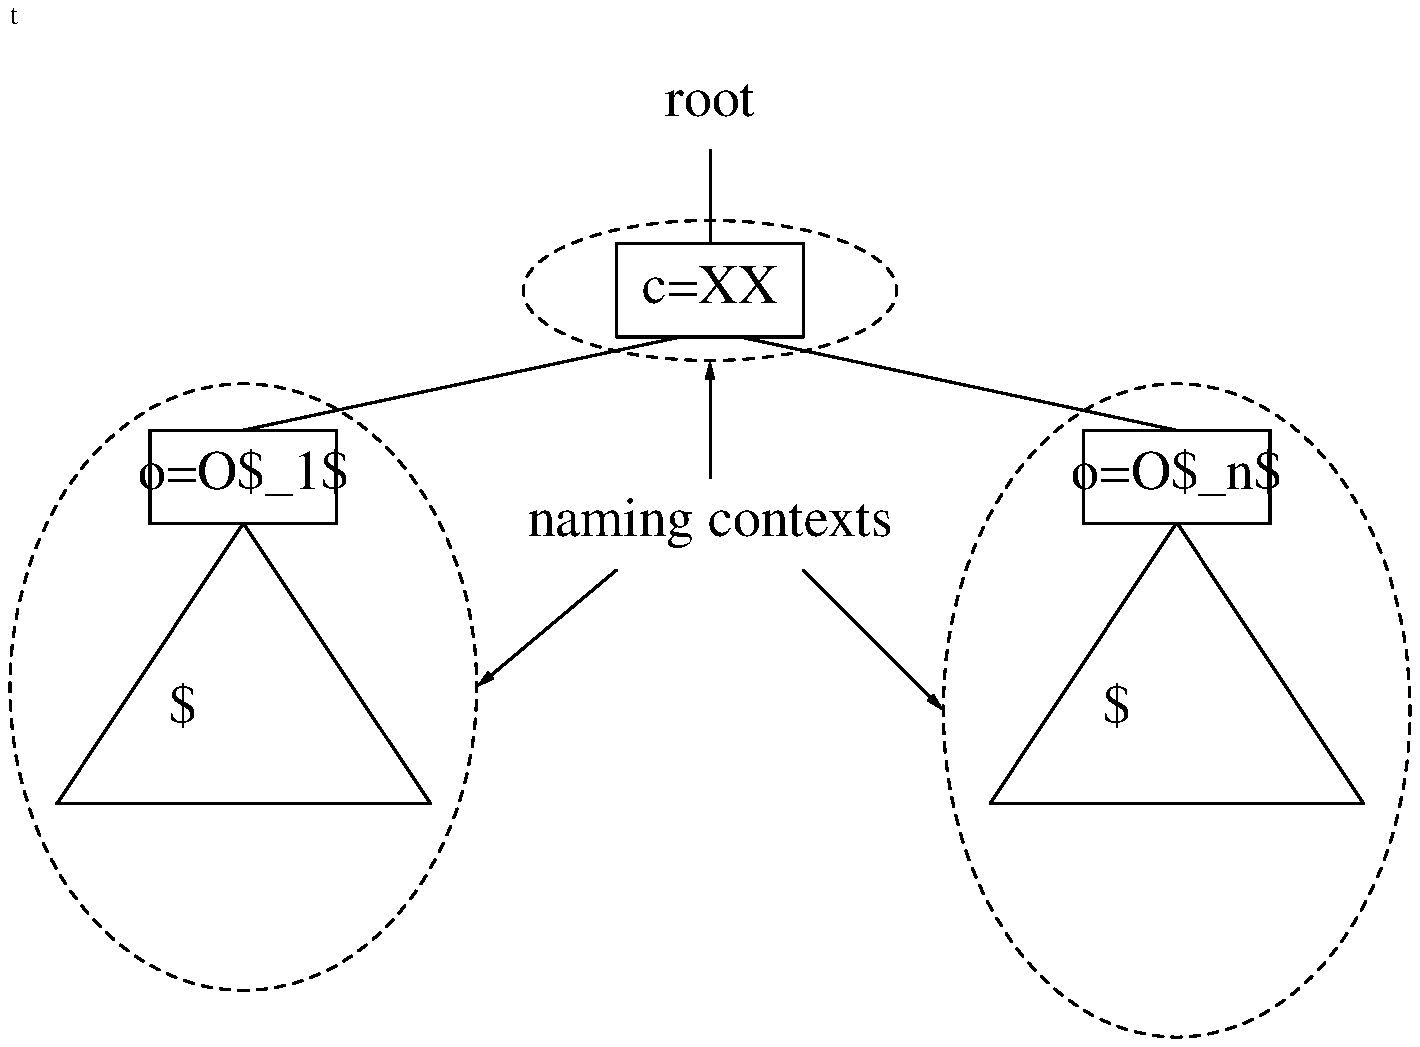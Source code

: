 \tt
.PS 7.0i
.ps 20
boxwid = 4*boxwid/3
##
define subtree @
	line from $1.s \
	     to   ($1.s.x-boxwid, $1.s.y-3*boxht)
	line from ($1.s.x-boxwid, $1.s.y-3*boxht) \
	     to   ($1.s.x+boxwid, $1.s.y-3*boxht)
	line from ($1.s.x+boxwid, $1.s.y-3*boxht) \
	     to $1.s
	move to ($1.s.x, $1.s.y-boxht*2); "$\cdots$"
@
## figure D-23
B1:	box invis "root"
B2:	box with .n at (B1.s.x, B1.s.y-lineht) "c=XX"
	line from B2.n to B1.s
##
B3:	box with .ne at (B2.se.x-linewid*5, B2.se.y-lineht) "o=O$_1$"
B4:	box with .nw at (B2.sw.x+linewid*5, B2.sw.y-lineht) "o=O$_n$"
	line from B3.n to (B2.s.x-boxwid/6, B2.s.y)
	line from B4.n to (B2.s.x+boxwid/6, B2.s.y)
##
	subtree(B3)
	subtree(B4)
##
E2:	ellipse dashed with .c at B2.c width 2*boxwid height 3*boxht/2
E3:	ellipse dashed with .n at (B3.n.x, B3.n.y+lineht/2) \
		width 5*boxwid/2 height 13*boxht/2
E4:	ellipse dashed with .n at (B4.n.x, B4.n.y+lineht/2) \
		width 5*boxwid/2 height 14*boxht/2
##
B5:	box invis with .n at ((B3.e.x+B4.w.x)/2, B3.e.y) "naming contexts"
	arrow from B5.n to E2.s
	arrow from B5.sw to E3.e
	arrow from B5.se to E4.w
##
.PE
